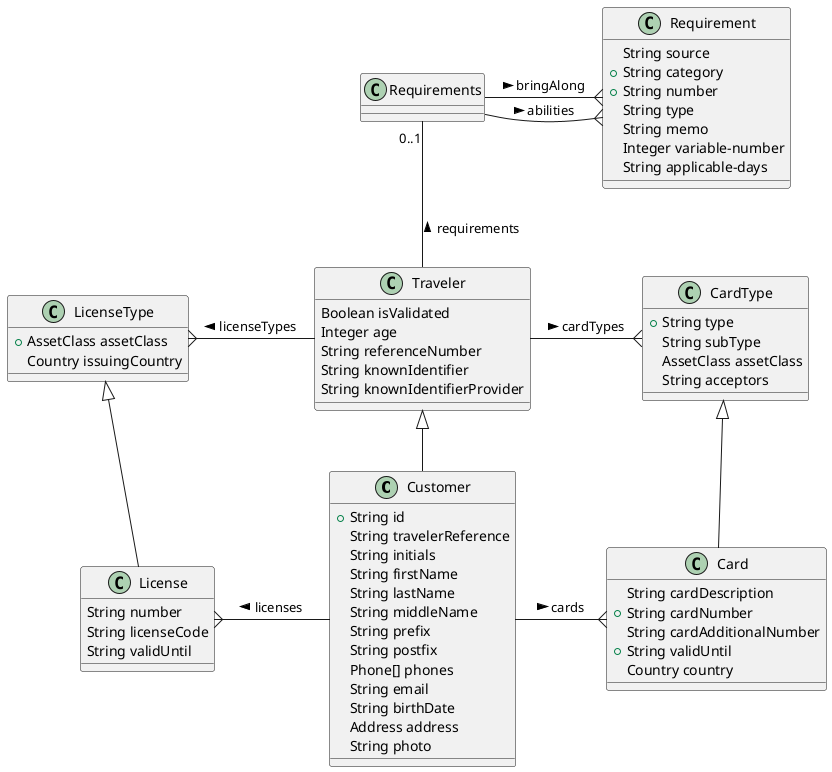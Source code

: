 @startuml generated
class Customer {
 +String id
  String travelerReference
  String initials
  String firstName
  String lastName
  String middleName
  String prefix
  String postfix
  Phone[] phones
  String email
  String birthDate
  Address address
  String photo
}
Customer -up-|> Traveler
Customer -{ Card : cards >
Customer -left-{ License : licenses >
class Traveler {
  Boolean isValidated
  Integer age
  String referenceNumber
  String knownIdentifier
  String knownIdentifierProvider
}
Traveler -{ CardType : cardTypes >
Traveler -left-{ LicenseType : licenseTypes >
Traveler -up-  "0..1" Requirements : requirements >
class CardType {
 +String type
  String subType
  AssetClass assetClass
  String acceptors
}
class LicenseType {
 +AssetClass assetClass
  Country issuingCountry
}
class Requirements {
}
Requirements -{ Requirement : abilities >
Requirements -{ Requirement : bringAlong >
class Requirement {
  String source
 +String category
 +String number
  String type
  String memo
  Integer variable-number
  String applicable-days
}
class Card {
  String cardDescription
 +String cardNumber
  String cardAdditionalNumber
 +String validUntil
  Country country
}
Card -up-|> CardType
class License {
  String number
  String licenseCode
  String validUntil
}
License -up-|> LicenseType
@enduml
